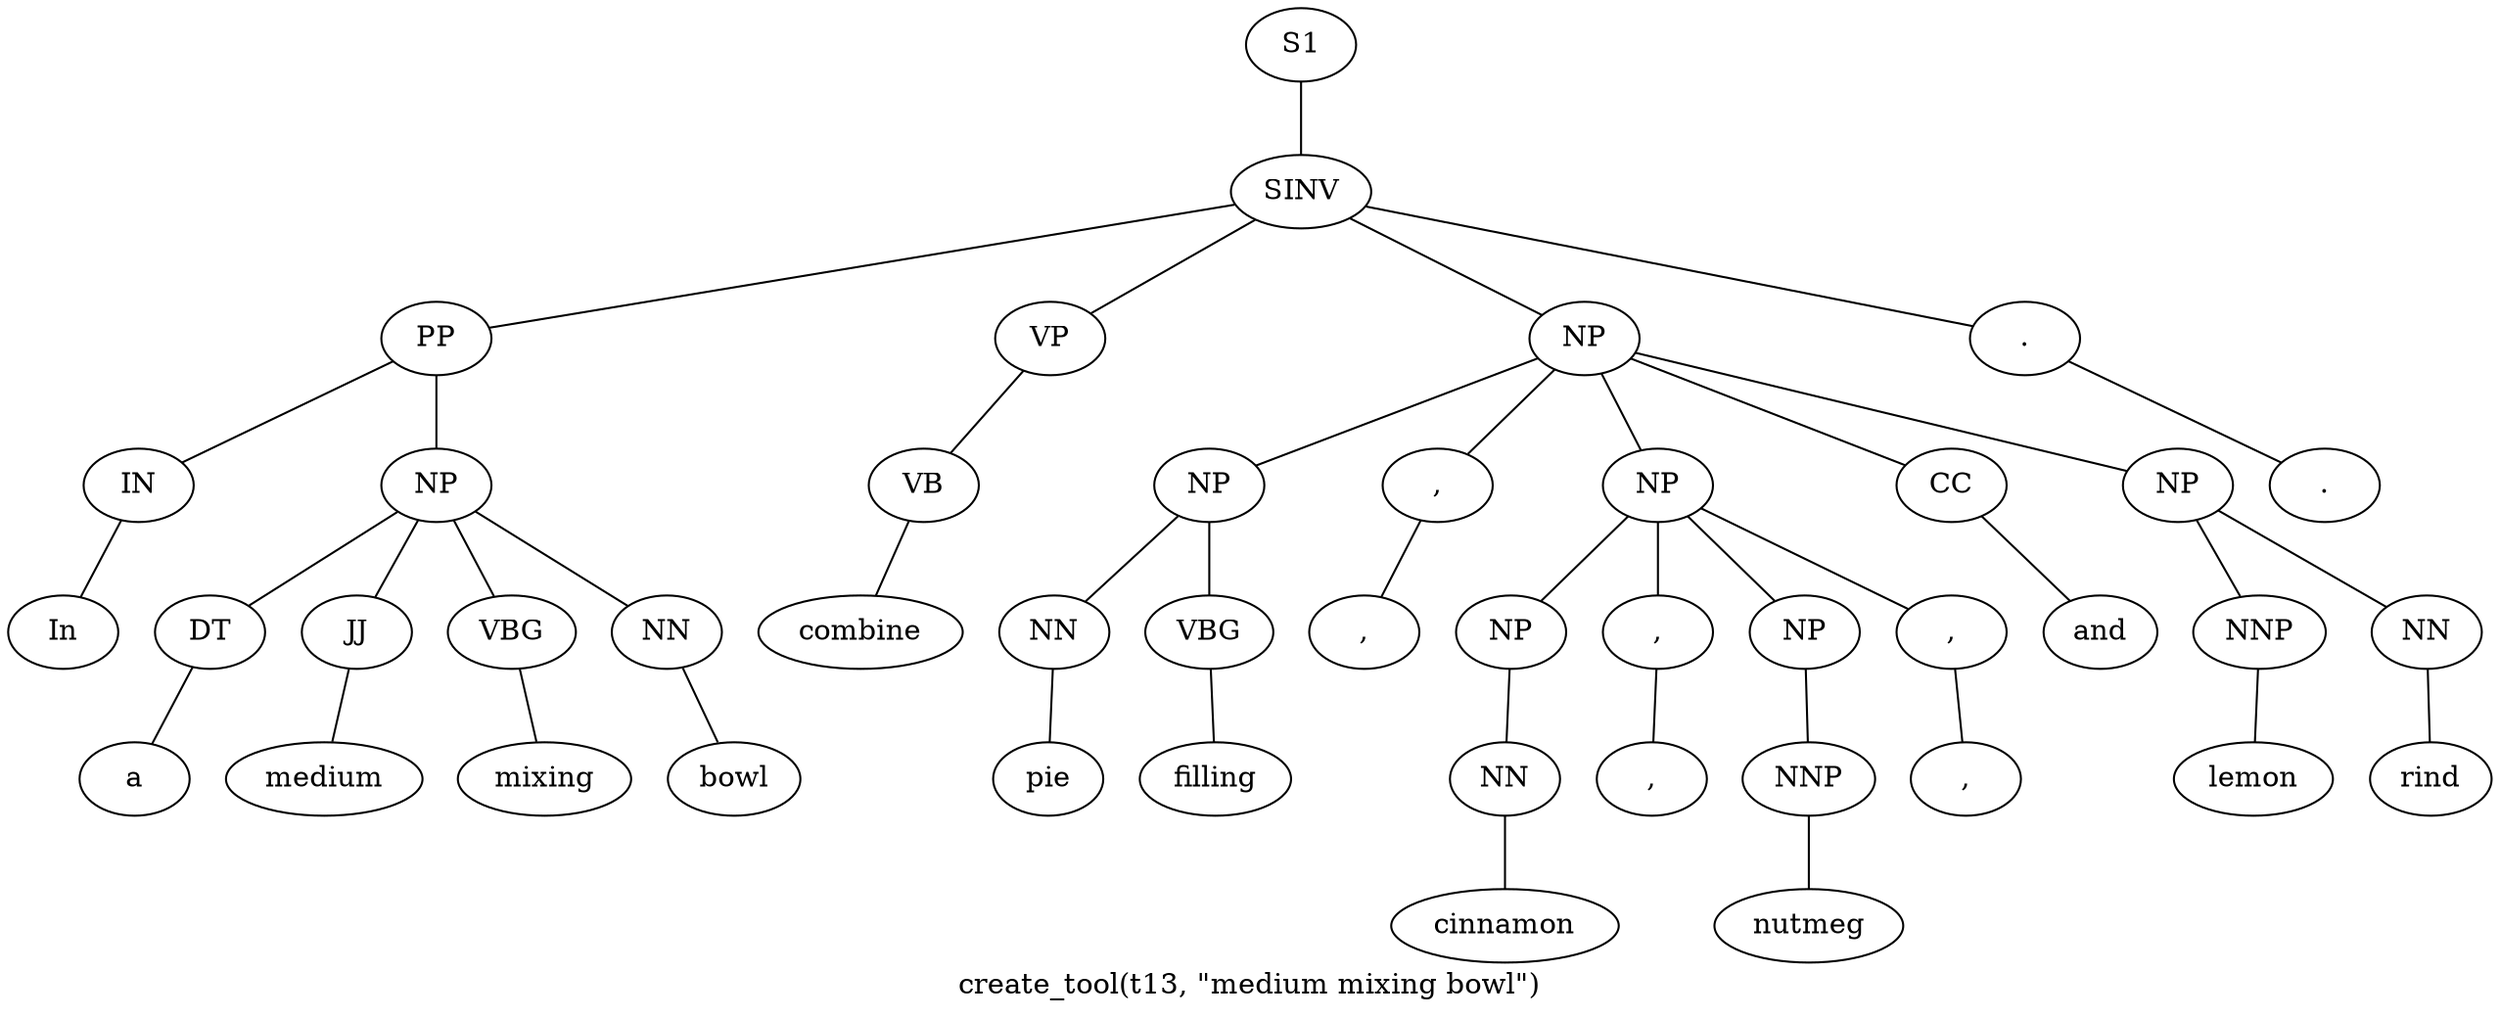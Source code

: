 graph SyntaxGraph {
	label = "create_tool(t13, \"medium mixing bowl\")";
	Node0 [label="S1"];
	Node1 [label="SINV"];
	Node2 [label="PP"];
	Node3 [label="IN"];
	Node4 [label="In"];
	Node5 [label="NP"];
	Node6 [label="DT"];
	Node7 [label="a"];
	Node8 [label="JJ"];
	Node9 [label="medium"];
	Node10 [label="VBG"];
	Node11 [label="mixing"];
	Node12 [label="NN"];
	Node13 [label="bowl"];
	Node14 [label="VP"];
	Node15 [label="VB"];
	Node16 [label="combine"];
	Node17 [label="NP"];
	Node18 [label="NP"];
	Node19 [label="NN"];
	Node20 [label="pie"];
	Node21 [label="VBG"];
	Node22 [label="filling"];
	Node23 [label=","];
	Node24 [label=","];
	Node25 [label="NP"];
	Node26 [label="NP"];
	Node27 [label="NN"];
	Node28 [label="cinnamon"];
	Node29 [label=","];
	Node30 [label=","];
	Node31 [label="NP"];
	Node32 [label="NNP"];
	Node33 [label="nutmeg"];
	Node34 [label=","];
	Node35 [label=","];
	Node36 [label="CC"];
	Node37 [label="and"];
	Node38 [label="NP"];
	Node39 [label="NNP"];
	Node40 [label="lemon"];
	Node41 [label="NN"];
	Node42 [label="rind"];
	Node43 [label="."];
	Node44 [label="."];

	Node0 -- Node1;
	Node1 -- Node2;
	Node1 -- Node14;
	Node1 -- Node17;
	Node1 -- Node43;
	Node2 -- Node3;
	Node2 -- Node5;
	Node3 -- Node4;
	Node5 -- Node6;
	Node5 -- Node8;
	Node5 -- Node10;
	Node5 -- Node12;
	Node6 -- Node7;
	Node8 -- Node9;
	Node10 -- Node11;
	Node12 -- Node13;
	Node14 -- Node15;
	Node15 -- Node16;
	Node17 -- Node18;
	Node17 -- Node23;
	Node17 -- Node25;
	Node17 -- Node36;
	Node17 -- Node38;
	Node18 -- Node19;
	Node18 -- Node21;
	Node19 -- Node20;
	Node21 -- Node22;
	Node23 -- Node24;
	Node25 -- Node26;
	Node25 -- Node29;
	Node25 -- Node31;
	Node25 -- Node34;
	Node26 -- Node27;
	Node27 -- Node28;
	Node29 -- Node30;
	Node31 -- Node32;
	Node32 -- Node33;
	Node34 -- Node35;
	Node36 -- Node37;
	Node38 -- Node39;
	Node38 -- Node41;
	Node39 -- Node40;
	Node41 -- Node42;
	Node43 -- Node44;
}